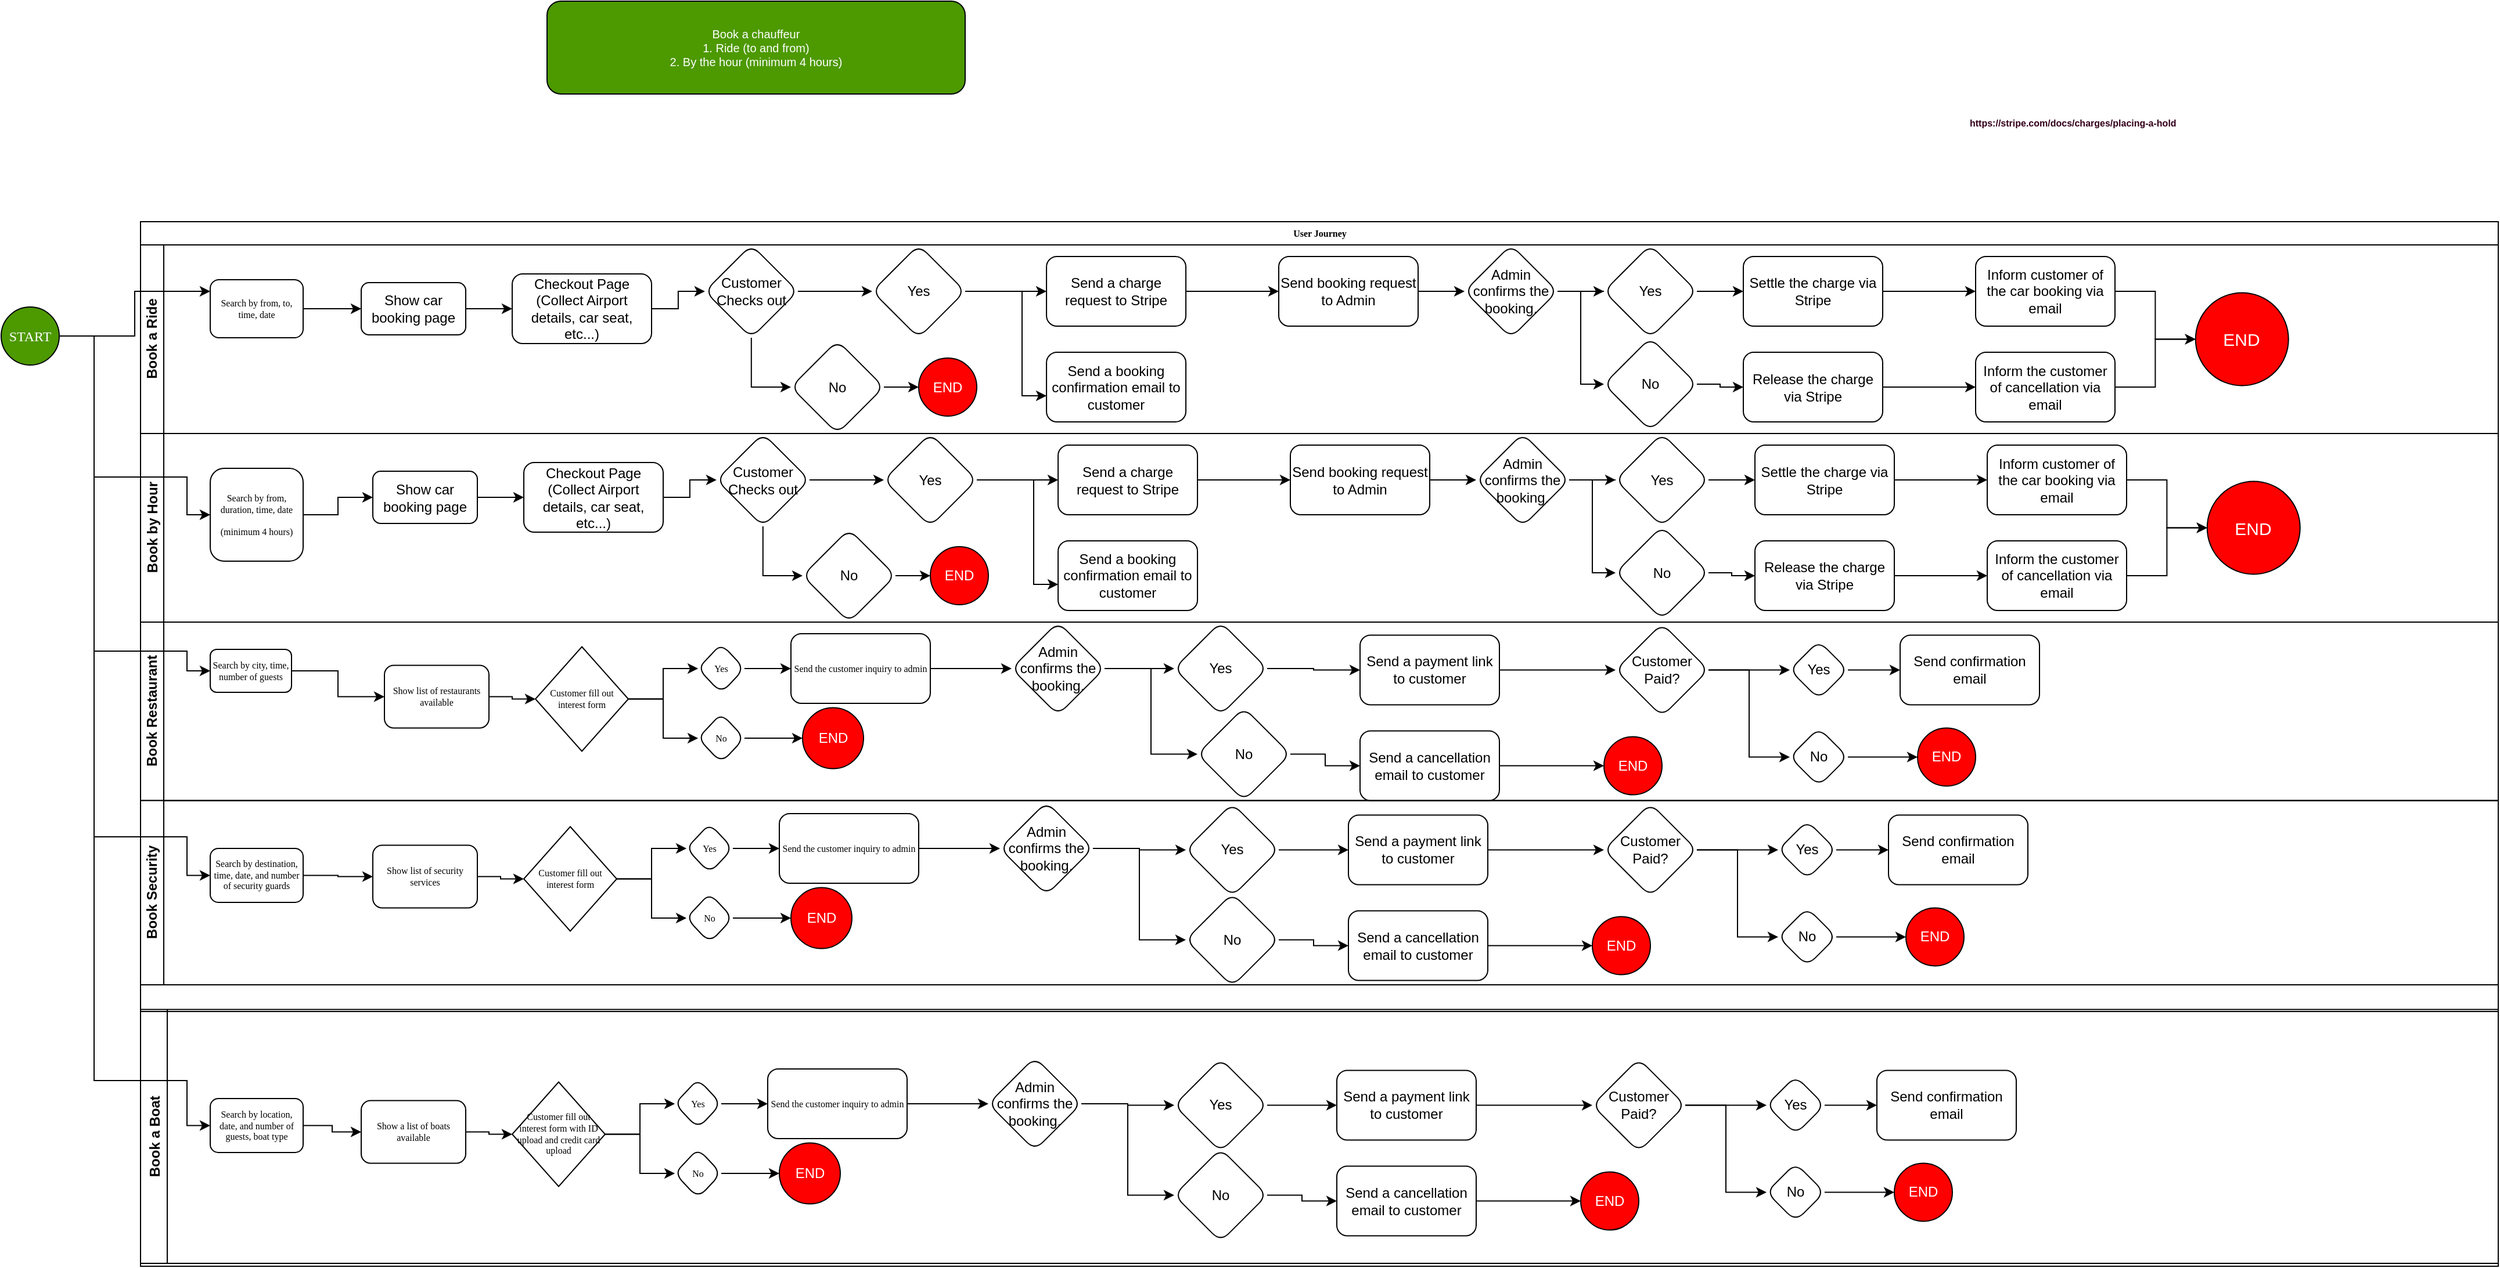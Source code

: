 <mxfile version="20.2.2" type="github">
  <diagram name="Page-1" id="c7488fd3-1785-93aa-aadb-54a6760d102a">
    <mxGraphModel dx="1296" dy="1548" grid="1" gridSize="10" guides="1" tooltips="1" connect="1" arrows="1" fold="1" page="1" pageScale="1" pageWidth="1100" pageHeight="850" background="none" math="0" shadow="0">
      <root>
        <mxCell id="0" />
        <mxCell id="1" parent="0" />
        <mxCell id="2b4e8129b02d487f-1" value="User Journey" style="swimlane;html=1;childLayout=stackLayout;horizontal=1;startSize=20;horizontalStack=0;rounded=0;shadow=0;labelBackgroundColor=none;strokeWidth=1;fontFamily=Verdana;fontSize=8;align=center;" parent="1" vertex="1">
          <mxGeometry x="180" y="40" width="2030" height="900" as="geometry">
            <mxRectangle x="180" y="70" width="100" height="20" as="alternateBounds" />
          </mxGeometry>
        </mxCell>
        <mxCell id="2Iuretk5S74arp9Ydnmd-205" value="Book a Ride" style="swimlane;html=1;startSize=20;horizontal=0;" vertex="1" parent="2b4e8129b02d487f-1">
          <mxGeometry y="20" width="2030" height="162.5" as="geometry">
            <mxRectangle y="20" width="2810.625" height="30" as="alternateBounds" />
          </mxGeometry>
        </mxCell>
        <mxCell id="2Iuretk5S74arp9Ydnmd-206" style="edgeStyle=orthogonalEdgeStyle;rounded=0;orthogonalLoop=1;jettySize=auto;html=1;entryX=0;entryY=0.5;entryDx=0;entryDy=0;" edge="1" parent="2Iuretk5S74arp9Ydnmd-205" source="2Iuretk5S74arp9Ydnmd-207" target="2Iuretk5S74arp9Ydnmd-220">
          <mxGeometry relative="1" as="geometry">
            <mxPoint x="210" y="55" as="targetPoint" />
          </mxGeometry>
        </mxCell>
        <mxCell id="2Iuretk5S74arp9Ydnmd-207" value="Search by from, to, time, date" style="rounded=1;whiteSpace=wrap;html=1;shadow=0;labelBackgroundColor=none;strokeWidth=1;fontFamily=Verdana;fontSize=8;align=center;" vertex="1" parent="2Iuretk5S74arp9Ydnmd-205">
          <mxGeometry x="60" y="30" width="80" height="50" as="geometry" />
        </mxCell>
        <mxCell id="2Iuretk5S74arp9Ydnmd-208" style="edgeStyle=orthogonalEdgeStyle;rounded=0;html=1;entryX=0;entryY=0.5;labelBackgroundColor=none;startArrow=none;startFill=0;startSize=5;endArrow=classicThin;endFill=1;endSize=5;jettySize=auto;orthogonalLoop=1;strokeWidth=1;fontFamily=Verdana;fontSize=8" edge="1" parent="2Iuretk5S74arp9Ydnmd-205">
          <mxGeometry relative="1" as="geometry">
            <mxPoint x="490" y="75" as="sourcePoint" />
          </mxGeometry>
        </mxCell>
        <mxCell id="2Iuretk5S74arp9Ydnmd-209" style="edgeStyle=orthogonalEdgeStyle;rounded=0;html=1;labelBackgroundColor=none;startArrow=none;startFill=0;startSize=5;endArrow=classicThin;endFill=1;endSize=5;jettySize=auto;orthogonalLoop=1;strokeWidth=1;fontFamily=Verdana;fontSize=8" edge="1" parent="2Iuretk5S74arp9Ydnmd-205">
          <mxGeometry relative="1" as="geometry">
            <mxPoint x="580" y="75" as="sourcePoint" />
          </mxGeometry>
        </mxCell>
        <mxCell id="2Iuretk5S74arp9Ydnmd-265" style="edgeStyle=orthogonalEdgeStyle;rounded=0;orthogonalLoop=1;jettySize=auto;html=1;labelBackgroundColor=#000000;fontSize=10;fontColor=#FFFFFF;" edge="1" parent="2Iuretk5S74arp9Ydnmd-205" source="2Iuretk5S74arp9Ydnmd-220" target="2Iuretk5S74arp9Ydnmd-264">
          <mxGeometry relative="1" as="geometry" />
        </mxCell>
        <mxCell id="2Iuretk5S74arp9Ydnmd-220" value="Show car booking page" style="rounded=1;whiteSpace=wrap;html=1;" vertex="1" parent="2Iuretk5S74arp9Ydnmd-205">
          <mxGeometry x="190" y="32.5" width="90" height="45" as="geometry" />
        </mxCell>
        <mxCell id="2Iuretk5S74arp9Ydnmd-226" value="" style="edgeStyle=orthogonalEdgeStyle;rounded=0;orthogonalLoop=1;jettySize=auto;html=1;" edge="1" parent="2Iuretk5S74arp9Ydnmd-205" source="2Iuretk5S74arp9Ydnmd-227" target="2Iuretk5S74arp9Ydnmd-267">
          <mxGeometry relative="1" as="geometry">
            <mxPoint x="625.935" y="40" as="targetPoint" />
          </mxGeometry>
        </mxCell>
        <mxCell id="2Iuretk5S74arp9Ydnmd-268" style="edgeStyle=orthogonalEdgeStyle;rounded=0;orthogonalLoop=1;jettySize=auto;html=1;entryX=0;entryY=0.5;entryDx=0;entryDy=0;labelBackgroundColor=#000000;fontSize=10;fontColor=#FFFFFF;" edge="1" parent="2Iuretk5S74arp9Ydnmd-205" source="2Iuretk5S74arp9Ydnmd-227" target="2Iuretk5S74arp9Ydnmd-229">
          <mxGeometry relative="1" as="geometry" />
        </mxCell>
        <mxCell id="2Iuretk5S74arp9Ydnmd-227" value="Customer Checks out" style="rhombus;whiteSpace=wrap;html=1;rounded=1;" vertex="1" parent="2Iuretk5S74arp9Ydnmd-205">
          <mxGeometry x="485.935" y="-1.776e-15" width="80" height="80" as="geometry" />
        </mxCell>
        <mxCell id="2Iuretk5S74arp9Ydnmd-228" style="edgeStyle=orthogonalEdgeStyle;rounded=0;orthogonalLoop=1;jettySize=auto;html=1;fontColor=#FFFFFF;" edge="1" parent="2Iuretk5S74arp9Ydnmd-205" source="2Iuretk5S74arp9Ydnmd-229" target="2Iuretk5S74arp9Ydnmd-232">
          <mxGeometry relative="1" as="geometry">
            <mxPoint x="660.94" y="122.5" as="targetPoint" />
          </mxGeometry>
        </mxCell>
        <mxCell id="2Iuretk5S74arp9Ydnmd-229" value="No" style="rhombus;whiteSpace=wrap;html=1;rounded=1;" vertex="1" parent="2Iuretk5S74arp9Ydnmd-205">
          <mxGeometry x="559.995" y="82.5" width="80" height="80" as="geometry" />
        </mxCell>
        <mxCell id="2Iuretk5S74arp9Ydnmd-232" value="&lt;font color=&quot;#ffffff&quot;&gt;END&lt;/font&gt;" style="ellipse;whiteSpace=wrap;html=1;aspect=fixed;fillColor=#FF0000;" vertex="1" parent="2Iuretk5S74arp9Ydnmd-205">
          <mxGeometry x="670.0" y="97.5" width="50" height="50" as="geometry" />
        </mxCell>
        <mxCell id="2Iuretk5S74arp9Ydnmd-239" value="" style="edgeStyle=orthogonalEdgeStyle;rounded=0;orthogonalLoop=1;jettySize=auto;html=1;fontSize=8;fontColor=#33001A;" edge="1" parent="2Iuretk5S74arp9Ydnmd-205" source="2Iuretk5S74arp9Ydnmd-240" target="2Iuretk5S74arp9Ydnmd-242">
          <mxGeometry relative="1" as="geometry" />
        </mxCell>
        <mxCell id="2Iuretk5S74arp9Ydnmd-240" value="Send a charge request to Stripe" style="rounded=1;whiteSpace=wrap;html=1;" vertex="1" parent="2Iuretk5S74arp9Ydnmd-205">
          <mxGeometry x="780.035" y="10" width="120" height="60" as="geometry" />
        </mxCell>
        <mxCell id="2Iuretk5S74arp9Ydnmd-241" value="" style="edgeStyle=orthogonalEdgeStyle;rounded=0;orthogonalLoop=1;jettySize=auto;html=1;fontSize=8;fontColor=#33001A;" edge="1" parent="2Iuretk5S74arp9Ydnmd-205" source="2Iuretk5S74arp9Ydnmd-242" target="2Iuretk5S74arp9Ydnmd-245">
          <mxGeometry relative="1" as="geometry" />
        </mxCell>
        <mxCell id="2Iuretk5S74arp9Ydnmd-242" value="Send booking request to Admin" style="rounded=1;whiteSpace=wrap;html=1;" vertex="1" parent="2Iuretk5S74arp9Ydnmd-205">
          <mxGeometry x="979.995" y="10" width="120" height="60" as="geometry" />
        </mxCell>
        <mxCell id="2Iuretk5S74arp9Ydnmd-243" value="" style="edgeStyle=orthogonalEdgeStyle;rounded=0;orthogonalLoop=1;jettySize=auto;html=1;fontSize=8;fontColor=#33001A;" edge="1" parent="2Iuretk5S74arp9Ydnmd-205" source="2Iuretk5S74arp9Ydnmd-245" target="2Iuretk5S74arp9Ydnmd-247">
          <mxGeometry relative="1" as="geometry" />
        </mxCell>
        <mxCell id="2Iuretk5S74arp9Ydnmd-271" style="edgeStyle=orthogonalEdgeStyle;rounded=0;orthogonalLoop=1;jettySize=auto;html=1;labelBackgroundColor=#000000;fontSize=10;fontColor=#FFFFFF;" edge="1" parent="2Iuretk5S74arp9Ydnmd-205" source="2Iuretk5S74arp9Ydnmd-245" target="2Iuretk5S74arp9Ydnmd-249">
          <mxGeometry relative="1" as="geometry" />
        </mxCell>
        <mxCell id="2Iuretk5S74arp9Ydnmd-245" value="Admin confirms the booking." style="rhombus;whiteSpace=wrap;html=1;rounded=1;" vertex="1" parent="2Iuretk5S74arp9Ydnmd-205">
          <mxGeometry x="1140.005" width="80" height="80" as="geometry" />
        </mxCell>
        <mxCell id="2Iuretk5S74arp9Ydnmd-246" value="" style="edgeStyle=orthogonalEdgeStyle;rounded=0;orthogonalLoop=1;jettySize=auto;html=1;fontSize=8;fontColor=#33001A;" edge="1" parent="2Iuretk5S74arp9Ydnmd-205" source="2Iuretk5S74arp9Ydnmd-247" target="2Iuretk5S74arp9Ydnmd-251">
          <mxGeometry relative="1" as="geometry" />
        </mxCell>
        <mxCell id="2Iuretk5S74arp9Ydnmd-272" value="" style="edgeStyle=orthogonalEdgeStyle;rounded=0;orthogonalLoop=1;jettySize=auto;html=1;labelBackgroundColor=#000000;fontSize=10;fontColor=#FFFFFF;" edge="1" parent="2Iuretk5S74arp9Ydnmd-205" source="2Iuretk5S74arp9Ydnmd-249" target="2Iuretk5S74arp9Ydnmd-253">
          <mxGeometry relative="1" as="geometry" />
        </mxCell>
        <mxCell id="2Iuretk5S74arp9Ydnmd-249" value="No" style="rhombus;whiteSpace=wrap;html=1;rounded=1;" vertex="1" parent="2Iuretk5S74arp9Ydnmd-205">
          <mxGeometry x="1260.005" y="80" width="80" height="80" as="geometry" />
        </mxCell>
        <mxCell id="2Iuretk5S74arp9Ydnmd-250" value="" style="edgeStyle=orthogonalEdgeStyle;rounded=0;orthogonalLoop=1;jettySize=auto;html=1;fontSize=8;fontColor=#33001A;" edge="1" parent="2Iuretk5S74arp9Ydnmd-205" source="2Iuretk5S74arp9Ydnmd-251" target="2Iuretk5S74arp9Ydnmd-257">
          <mxGeometry relative="1" as="geometry" />
        </mxCell>
        <mxCell id="2Iuretk5S74arp9Ydnmd-251" value="Settle the charge via Stripe" style="rounded=1;whiteSpace=wrap;html=1;" vertex="1" parent="2Iuretk5S74arp9Ydnmd-205">
          <mxGeometry x="1380.005" y="10" width="120" height="60" as="geometry" />
        </mxCell>
        <mxCell id="2Iuretk5S74arp9Ydnmd-252" value="" style="edgeStyle=orthogonalEdgeStyle;rounded=0;orthogonalLoop=1;jettySize=auto;html=1;fontSize=8;fontColor=#33001A;" edge="1" parent="2Iuretk5S74arp9Ydnmd-205" source="2Iuretk5S74arp9Ydnmd-253" target="2Iuretk5S74arp9Ydnmd-259">
          <mxGeometry relative="1" as="geometry" />
        </mxCell>
        <mxCell id="2Iuretk5S74arp9Ydnmd-253" value="Release the charge via Stripe" style="rounded=1;whiteSpace=wrap;html=1;" vertex="1" parent="2Iuretk5S74arp9Ydnmd-205">
          <mxGeometry x="1380.005" y="92.5" width="120" height="60" as="geometry" />
        </mxCell>
        <mxCell id="2Iuretk5S74arp9Ydnmd-254" value="Send a booking confirmation email to customer" style="whiteSpace=wrap;html=1;rounded=1;" vertex="1" parent="2Iuretk5S74arp9Ydnmd-205">
          <mxGeometry x="780.035" y="92.5" width="120" height="60" as="geometry" />
        </mxCell>
        <mxCell id="2Iuretk5S74arp9Ydnmd-255" value="" style="edgeStyle=orthogonalEdgeStyle;rounded=0;orthogonalLoop=1;jettySize=auto;html=1;fontSize=8;fontColor=#33001A;" edge="1" parent="2Iuretk5S74arp9Ydnmd-205" source="2Iuretk5S74arp9Ydnmd-267" target="2Iuretk5S74arp9Ydnmd-254">
          <mxGeometry relative="1" as="geometry">
            <Array as="points">
              <mxPoint x="759" y="40" />
              <mxPoint x="759" y="130" />
            </Array>
            <mxPoint x="720.003" y="40.032" as="sourcePoint" />
          </mxGeometry>
        </mxCell>
        <mxCell id="2Iuretk5S74arp9Ydnmd-256" style="edgeStyle=orthogonalEdgeStyle;rounded=0;orthogonalLoop=1;jettySize=auto;html=1;fontSize=15;fontColor=#FFFFFF;" edge="1" parent="2Iuretk5S74arp9Ydnmd-205" source="2Iuretk5S74arp9Ydnmd-257" target="2Iuretk5S74arp9Ydnmd-260">
          <mxGeometry relative="1" as="geometry" />
        </mxCell>
        <mxCell id="2Iuretk5S74arp9Ydnmd-257" value="Inform customer of the car booking via email" style="rounded=1;whiteSpace=wrap;html=1;" vertex="1" parent="2Iuretk5S74arp9Ydnmd-205">
          <mxGeometry x="1580.005" y="10" width="120" height="60" as="geometry" />
        </mxCell>
        <mxCell id="2Iuretk5S74arp9Ydnmd-258" style="edgeStyle=orthogonalEdgeStyle;rounded=0;orthogonalLoop=1;jettySize=auto;html=1;fontSize=15;fontColor=#FFFFFF;" edge="1" parent="2Iuretk5S74arp9Ydnmd-205" source="2Iuretk5S74arp9Ydnmd-259" target="2Iuretk5S74arp9Ydnmd-260">
          <mxGeometry relative="1" as="geometry" />
        </mxCell>
        <mxCell id="2Iuretk5S74arp9Ydnmd-259" value="Inform the customer of cancellation via email" style="rounded=1;whiteSpace=wrap;html=1;" vertex="1" parent="2Iuretk5S74arp9Ydnmd-205">
          <mxGeometry x="1580.005" y="92.5" width="120" height="60" as="geometry" />
        </mxCell>
        <mxCell id="2Iuretk5S74arp9Ydnmd-260" value="&lt;font style=&quot;font-size: 15px;&quot; color=&quot;#ffffff&quot;&gt;END&lt;/font&gt;" style="ellipse;whiteSpace=wrap;html=1;aspect=fixed;fontSize=8;fontColor=#33001A;fillColor=#FF0000;" vertex="1" parent="2Iuretk5S74arp9Ydnmd-205">
          <mxGeometry x="1769.38" y="41.25" width="80" height="80" as="geometry" />
        </mxCell>
        <mxCell id="2Iuretk5S74arp9Ydnmd-266" style="edgeStyle=orthogonalEdgeStyle;rounded=0;orthogonalLoop=1;jettySize=auto;html=1;labelBackgroundColor=#000000;fontSize=10;fontColor=#FFFFFF;" edge="1" parent="2Iuretk5S74arp9Ydnmd-205" source="2Iuretk5S74arp9Ydnmd-264" target="2Iuretk5S74arp9Ydnmd-227">
          <mxGeometry relative="1" as="geometry" />
        </mxCell>
        <mxCell id="2Iuretk5S74arp9Ydnmd-264" value="Checkout Page&lt;br&gt;(Collect Airport details, car seat, etc...)" style="rounded=1;whiteSpace=wrap;html=1;" vertex="1" parent="2Iuretk5S74arp9Ydnmd-205">
          <mxGeometry x="320.005" y="25" width="120" height="60" as="geometry" />
        </mxCell>
        <mxCell id="2Iuretk5S74arp9Ydnmd-269" style="edgeStyle=orthogonalEdgeStyle;rounded=0;orthogonalLoop=1;jettySize=auto;html=1;labelBackgroundColor=#000000;fontSize=10;fontColor=#FFFFFF;" edge="1" parent="2Iuretk5S74arp9Ydnmd-205" source="2Iuretk5S74arp9Ydnmd-267" target="2Iuretk5S74arp9Ydnmd-240">
          <mxGeometry relative="1" as="geometry" />
        </mxCell>
        <mxCell id="2Iuretk5S74arp9Ydnmd-267" value="Yes" style="rhombus;whiteSpace=wrap;html=1;rounded=1;" vertex="1" parent="2Iuretk5S74arp9Ydnmd-205">
          <mxGeometry x="629.995" width="80" height="80" as="geometry" />
        </mxCell>
        <mxCell id="2Iuretk5S74arp9Ydnmd-247" value="Yes" style="rhombus;whiteSpace=wrap;html=1;rounded=1;" vertex="1" parent="2Iuretk5S74arp9Ydnmd-205">
          <mxGeometry x="1259.995" width="80" height="80" as="geometry" />
        </mxCell>
        <mxCell id="2Iuretk5S74arp9Ydnmd-270" value="" style="edgeStyle=orthogonalEdgeStyle;rounded=0;orthogonalLoop=1;jettySize=auto;html=1;entryX=0;entryY=0.5;entryDx=0;entryDy=0;fontSize=8;fontColor=#33001A;endArrow=none;" edge="1" parent="2Iuretk5S74arp9Ydnmd-205" source="2Iuretk5S74arp9Ydnmd-245" target="2Iuretk5S74arp9Ydnmd-247">
          <mxGeometry relative="1" as="geometry">
            <mxPoint x="1399.973" y="110.032" as="sourcePoint" />
            <mxPoint x="1905.935" y="192.5" as="targetPoint" />
          </mxGeometry>
        </mxCell>
        <mxCell id="2b4e8129b02d487f-2" value="Book by Hour" style="swimlane;html=1;startSize=20;horizontal=0;" parent="2b4e8129b02d487f-1" vertex="1">
          <mxGeometry y="182.5" width="2030" height="162.5" as="geometry">
            <mxRectangle y="20" width="2810.625" height="30" as="alternateBounds" />
          </mxGeometry>
        </mxCell>
        <mxCell id="2Iuretk5S74arp9Ydnmd-308" value="" style="edgeStyle=orthogonalEdgeStyle;rounded=0;orthogonalLoop=1;jettySize=auto;html=1;labelBackgroundColor=#000000;fontSize=10;fontColor=#FFFFFF;" edge="1" parent="2b4e8129b02d487f-2" source="2b4e8129b02d487f-6" target="2Iuretk5S74arp9Ydnmd-274">
          <mxGeometry relative="1" as="geometry" />
        </mxCell>
        <mxCell id="2b4e8129b02d487f-6" value="Search by from, duration, time, date&lt;br&gt;&lt;br&gt;(minimum 4 hours)" style="rounded=1;whiteSpace=wrap;html=1;shadow=0;labelBackgroundColor=none;strokeWidth=1;fontFamily=Verdana;fontSize=8;align=center;" parent="2b4e8129b02d487f-2" vertex="1">
          <mxGeometry x="60" y="30" width="80" height="80" as="geometry" />
        </mxCell>
        <mxCell id="2b4e8129b02d487f-22" style="edgeStyle=orthogonalEdgeStyle;rounded=0;html=1;entryX=0;entryY=0.5;labelBackgroundColor=none;startArrow=none;startFill=0;startSize=5;endArrow=classicThin;endFill=1;endSize=5;jettySize=auto;orthogonalLoop=1;strokeWidth=1;fontFamily=Verdana;fontSize=8" parent="2b4e8129b02d487f-2" target="2b4e8129b02d487f-10" edge="1">
          <mxGeometry relative="1" as="geometry">
            <mxPoint x="490" y="75" as="sourcePoint" />
          </mxGeometry>
        </mxCell>
        <mxCell id="2b4e8129b02d487f-23" style="edgeStyle=orthogonalEdgeStyle;rounded=0;html=1;labelBackgroundColor=none;startArrow=none;startFill=0;startSize=5;endArrow=classicThin;endFill=1;endSize=5;jettySize=auto;orthogonalLoop=1;strokeWidth=1;fontFamily=Verdana;fontSize=8" parent="2b4e8129b02d487f-2" target="2b4e8129b02d487f-11" edge="1">
          <mxGeometry relative="1" as="geometry">
            <mxPoint x="580" y="75" as="sourcePoint" />
          </mxGeometry>
        </mxCell>
        <mxCell id="2Iuretk5S74arp9Ydnmd-274" value="Show car booking page" style="rounded=1;whiteSpace=wrap;html=1;" vertex="1" parent="2b4e8129b02d487f-2">
          <mxGeometry x="200" y="32.5" width="90" height="45" as="geometry" />
        </mxCell>
        <mxCell id="2Iuretk5S74arp9Ydnmd-277" value="Customer Checks out" style="rhombus;whiteSpace=wrap;html=1;rounded=1;" vertex="1" parent="2b4e8129b02d487f-2">
          <mxGeometry x="495.935" width="80" height="80" as="geometry" />
        </mxCell>
        <mxCell id="2Iuretk5S74arp9Ydnmd-279" value="No" style="rhombus;whiteSpace=wrap;html=1;rounded=1;" vertex="1" parent="2b4e8129b02d487f-2">
          <mxGeometry x="569.995" y="82.5" width="80" height="80" as="geometry" />
        </mxCell>
        <mxCell id="2Iuretk5S74arp9Ydnmd-276" style="edgeStyle=orthogonalEdgeStyle;rounded=0;orthogonalLoop=1;jettySize=auto;html=1;entryX=0;entryY=0.5;entryDx=0;entryDy=0;labelBackgroundColor=#000000;fontSize=10;fontColor=#FFFFFF;" edge="1" parent="2b4e8129b02d487f-2" source="2Iuretk5S74arp9Ydnmd-277" target="2Iuretk5S74arp9Ydnmd-279">
          <mxGeometry relative="1" as="geometry" />
        </mxCell>
        <mxCell id="2Iuretk5S74arp9Ydnmd-280" value="&lt;font color=&quot;#ffffff&quot;&gt;END&lt;/font&gt;" style="ellipse;whiteSpace=wrap;html=1;aspect=fixed;fillColor=#FF0000;" vertex="1" parent="2b4e8129b02d487f-2">
          <mxGeometry x="680.0" y="97.5" width="50" height="50" as="geometry" />
        </mxCell>
        <mxCell id="2Iuretk5S74arp9Ydnmd-278" style="edgeStyle=orthogonalEdgeStyle;rounded=0;orthogonalLoop=1;jettySize=auto;html=1;fontColor=#FFFFFF;" edge="1" parent="2b4e8129b02d487f-2" source="2Iuretk5S74arp9Ydnmd-279" target="2Iuretk5S74arp9Ydnmd-280">
          <mxGeometry relative="1" as="geometry">
            <mxPoint x="490.94" y="52.5" as="targetPoint" />
          </mxGeometry>
        </mxCell>
        <mxCell id="2Iuretk5S74arp9Ydnmd-282" value="Send a charge request to Stripe" style="rounded=1;whiteSpace=wrap;html=1;" vertex="1" parent="2b4e8129b02d487f-2">
          <mxGeometry x="790.035" y="10" width="120" height="60" as="geometry" />
        </mxCell>
        <mxCell id="2Iuretk5S74arp9Ydnmd-284" value="Send booking request to Admin" style="rounded=1;whiteSpace=wrap;html=1;" vertex="1" parent="2b4e8129b02d487f-2">
          <mxGeometry x="989.995" y="10" width="120" height="60" as="geometry" />
        </mxCell>
        <mxCell id="2Iuretk5S74arp9Ydnmd-281" value="" style="edgeStyle=orthogonalEdgeStyle;rounded=0;orthogonalLoop=1;jettySize=auto;html=1;fontSize=8;fontColor=#33001A;" edge="1" parent="2b4e8129b02d487f-2" source="2Iuretk5S74arp9Ydnmd-282" target="2Iuretk5S74arp9Ydnmd-284">
          <mxGeometry relative="1" as="geometry" />
        </mxCell>
        <mxCell id="2Iuretk5S74arp9Ydnmd-287" value="Admin confirms the booking." style="rhombus;whiteSpace=wrap;html=1;rounded=1;" vertex="1" parent="2b4e8129b02d487f-2">
          <mxGeometry x="1150.005" width="80" height="80" as="geometry" />
        </mxCell>
        <mxCell id="2Iuretk5S74arp9Ydnmd-283" value="" style="edgeStyle=orthogonalEdgeStyle;rounded=0;orthogonalLoop=1;jettySize=auto;html=1;fontSize=8;fontColor=#33001A;" edge="1" parent="2b4e8129b02d487f-2" source="2Iuretk5S74arp9Ydnmd-284" target="2Iuretk5S74arp9Ydnmd-287">
          <mxGeometry relative="1" as="geometry" />
        </mxCell>
        <mxCell id="2Iuretk5S74arp9Ydnmd-290" value="No" style="rhombus;whiteSpace=wrap;html=1;rounded=1;" vertex="1" parent="2b4e8129b02d487f-2">
          <mxGeometry x="1270.005" y="80" width="80" height="80" as="geometry" />
        </mxCell>
        <mxCell id="2Iuretk5S74arp9Ydnmd-286" style="edgeStyle=orthogonalEdgeStyle;rounded=0;orthogonalLoop=1;jettySize=auto;html=1;labelBackgroundColor=#000000;fontSize=10;fontColor=#FFFFFF;" edge="1" parent="2b4e8129b02d487f-2" source="2Iuretk5S74arp9Ydnmd-287" target="2Iuretk5S74arp9Ydnmd-290">
          <mxGeometry relative="1" as="geometry" />
        </mxCell>
        <mxCell id="2Iuretk5S74arp9Ydnmd-292" value="Settle the charge via Stripe" style="rounded=1;whiteSpace=wrap;html=1;" vertex="1" parent="2b4e8129b02d487f-2">
          <mxGeometry x="1390.005" y="10" width="120" height="60" as="geometry" />
        </mxCell>
        <mxCell id="2Iuretk5S74arp9Ydnmd-294" value="Release the charge via Stripe" style="rounded=1;whiteSpace=wrap;html=1;" vertex="1" parent="2b4e8129b02d487f-2">
          <mxGeometry x="1390.005" y="92.5" width="120" height="60" as="geometry" />
        </mxCell>
        <mxCell id="2Iuretk5S74arp9Ydnmd-289" value="" style="edgeStyle=orthogonalEdgeStyle;rounded=0;orthogonalLoop=1;jettySize=auto;html=1;labelBackgroundColor=#000000;fontSize=10;fontColor=#FFFFFF;" edge="1" parent="2b4e8129b02d487f-2" source="2Iuretk5S74arp9Ydnmd-290" target="2Iuretk5S74arp9Ydnmd-294">
          <mxGeometry relative="1" as="geometry" />
        </mxCell>
        <mxCell id="2Iuretk5S74arp9Ydnmd-295" value="Send a booking confirmation email to customer" style="whiteSpace=wrap;html=1;rounded=1;" vertex="1" parent="2b4e8129b02d487f-2">
          <mxGeometry x="790.035" y="92.5" width="120" height="60" as="geometry" />
        </mxCell>
        <mxCell id="2Iuretk5S74arp9Ydnmd-296" value="" style="edgeStyle=orthogonalEdgeStyle;rounded=0;orthogonalLoop=1;jettySize=auto;html=1;fontSize=8;fontColor=#33001A;" edge="1" parent="2b4e8129b02d487f-2" source="2Iuretk5S74arp9Ydnmd-305" target="2Iuretk5S74arp9Ydnmd-295">
          <mxGeometry relative="1" as="geometry">
            <Array as="points">
              <mxPoint x="769" y="40" />
              <mxPoint x="769" y="130" />
            </Array>
            <mxPoint x="550.003" y="-29.968" as="sourcePoint" />
          </mxGeometry>
        </mxCell>
        <mxCell id="2Iuretk5S74arp9Ydnmd-298" value="Inform customer of the car booking via email" style="rounded=1;whiteSpace=wrap;html=1;" vertex="1" parent="2b4e8129b02d487f-2">
          <mxGeometry x="1590.005" y="10" width="120" height="60" as="geometry" />
        </mxCell>
        <mxCell id="2Iuretk5S74arp9Ydnmd-291" value="" style="edgeStyle=orthogonalEdgeStyle;rounded=0;orthogonalLoop=1;jettySize=auto;html=1;fontSize=8;fontColor=#33001A;" edge="1" parent="2b4e8129b02d487f-2" source="2Iuretk5S74arp9Ydnmd-292" target="2Iuretk5S74arp9Ydnmd-298">
          <mxGeometry relative="1" as="geometry" />
        </mxCell>
        <mxCell id="2Iuretk5S74arp9Ydnmd-300" value="Inform the customer of cancellation via email" style="rounded=1;whiteSpace=wrap;html=1;" vertex="1" parent="2b4e8129b02d487f-2">
          <mxGeometry x="1590.005" y="92.5" width="120" height="60" as="geometry" />
        </mxCell>
        <mxCell id="2Iuretk5S74arp9Ydnmd-293" value="" style="edgeStyle=orthogonalEdgeStyle;rounded=0;orthogonalLoop=1;jettySize=auto;html=1;fontSize=8;fontColor=#33001A;" edge="1" parent="2b4e8129b02d487f-2" source="2Iuretk5S74arp9Ydnmd-294" target="2Iuretk5S74arp9Ydnmd-300">
          <mxGeometry relative="1" as="geometry" />
        </mxCell>
        <mxCell id="2Iuretk5S74arp9Ydnmd-301" value="&lt;font style=&quot;font-size: 15px;&quot; color=&quot;#ffffff&quot;&gt;END&lt;/font&gt;" style="ellipse;whiteSpace=wrap;html=1;aspect=fixed;fontSize=8;fontColor=#33001A;fillColor=#FF0000;" vertex="1" parent="2b4e8129b02d487f-2">
          <mxGeometry x="1779.38" y="41.25" width="80" height="80" as="geometry" />
        </mxCell>
        <mxCell id="2Iuretk5S74arp9Ydnmd-297" style="edgeStyle=orthogonalEdgeStyle;rounded=0;orthogonalLoop=1;jettySize=auto;html=1;fontSize=15;fontColor=#FFFFFF;" edge="1" parent="2b4e8129b02d487f-2" source="2Iuretk5S74arp9Ydnmd-298" target="2Iuretk5S74arp9Ydnmd-301">
          <mxGeometry relative="1" as="geometry" />
        </mxCell>
        <mxCell id="2Iuretk5S74arp9Ydnmd-299" style="edgeStyle=orthogonalEdgeStyle;rounded=0;orthogonalLoop=1;jettySize=auto;html=1;fontSize=15;fontColor=#FFFFFF;" edge="1" parent="2b4e8129b02d487f-2" source="2Iuretk5S74arp9Ydnmd-300" target="2Iuretk5S74arp9Ydnmd-301">
          <mxGeometry relative="1" as="geometry" />
        </mxCell>
        <mxCell id="2Iuretk5S74arp9Ydnmd-302" style="edgeStyle=orthogonalEdgeStyle;rounded=0;orthogonalLoop=1;jettySize=auto;html=1;labelBackgroundColor=#000000;fontSize=10;fontColor=#FFFFFF;" edge="1" parent="2b4e8129b02d487f-2" source="2Iuretk5S74arp9Ydnmd-303" target="2Iuretk5S74arp9Ydnmd-277">
          <mxGeometry relative="1" as="geometry" />
        </mxCell>
        <mxCell id="2Iuretk5S74arp9Ydnmd-303" value="Checkout Page&lt;br&gt;(Collect Airport details, car seat, etc...)" style="rounded=1;whiteSpace=wrap;html=1;" vertex="1" parent="2b4e8129b02d487f-2">
          <mxGeometry x="330.005" y="25" width="120" height="60" as="geometry" />
        </mxCell>
        <mxCell id="2Iuretk5S74arp9Ydnmd-273" style="edgeStyle=orthogonalEdgeStyle;rounded=0;orthogonalLoop=1;jettySize=auto;html=1;labelBackgroundColor=#000000;fontSize=10;fontColor=#FFFFFF;" edge="1" parent="2b4e8129b02d487f-2" source="2Iuretk5S74arp9Ydnmd-274" target="2Iuretk5S74arp9Ydnmd-303">
          <mxGeometry relative="1" as="geometry" />
        </mxCell>
        <mxCell id="2Iuretk5S74arp9Ydnmd-304" style="edgeStyle=orthogonalEdgeStyle;rounded=0;orthogonalLoop=1;jettySize=auto;html=1;labelBackgroundColor=#000000;fontSize=10;fontColor=#FFFFFF;" edge="1" parent="2b4e8129b02d487f-2" source="2Iuretk5S74arp9Ydnmd-305" target="2Iuretk5S74arp9Ydnmd-282">
          <mxGeometry relative="1" as="geometry" />
        </mxCell>
        <mxCell id="2Iuretk5S74arp9Ydnmd-305" value="Yes" style="rhombus;whiteSpace=wrap;html=1;rounded=1;" vertex="1" parent="2b4e8129b02d487f-2">
          <mxGeometry x="639.995" width="80" height="80" as="geometry" />
        </mxCell>
        <mxCell id="2Iuretk5S74arp9Ydnmd-275" value="" style="edgeStyle=orthogonalEdgeStyle;rounded=0;orthogonalLoop=1;jettySize=auto;html=1;" edge="1" parent="2b4e8129b02d487f-2" source="2Iuretk5S74arp9Ydnmd-277" target="2Iuretk5S74arp9Ydnmd-305">
          <mxGeometry relative="1" as="geometry">
            <mxPoint x="455.935" y="-30" as="targetPoint" />
          </mxGeometry>
        </mxCell>
        <mxCell id="2Iuretk5S74arp9Ydnmd-306" value="Yes" style="rhombus;whiteSpace=wrap;html=1;rounded=1;" vertex="1" parent="2b4e8129b02d487f-2">
          <mxGeometry x="1269.995" width="80" height="80" as="geometry" />
        </mxCell>
        <mxCell id="2Iuretk5S74arp9Ydnmd-285" value="" style="edgeStyle=orthogonalEdgeStyle;rounded=0;orthogonalLoop=1;jettySize=auto;html=1;fontSize=8;fontColor=#33001A;" edge="1" parent="2b4e8129b02d487f-2" source="2Iuretk5S74arp9Ydnmd-287" target="2Iuretk5S74arp9Ydnmd-306">
          <mxGeometry relative="1" as="geometry" />
        </mxCell>
        <mxCell id="2Iuretk5S74arp9Ydnmd-288" value="" style="edgeStyle=orthogonalEdgeStyle;rounded=0;orthogonalLoop=1;jettySize=auto;html=1;fontSize=8;fontColor=#33001A;" edge="1" parent="2b4e8129b02d487f-2" source="2Iuretk5S74arp9Ydnmd-306" target="2Iuretk5S74arp9Ydnmd-292">
          <mxGeometry relative="1" as="geometry" />
        </mxCell>
        <mxCell id="2Iuretk5S74arp9Ydnmd-307" value="" style="edgeStyle=orthogonalEdgeStyle;rounded=0;orthogonalLoop=1;jettySize=auto;html=1;entryX=0;entryY=0.5;entryDx=0;entryDy=0;fontSize=8;fontColor=#33001A;endArrow=none;" edge="1" parent="2b4e8129b02d487f-2" source="2Iuretk5S74arp9Ydnmd-287" target="2Iuretk5S74arp9Ydnmd-306">
          <mxGeometry relative="1" as="geometry">
            <mxPoint x="1229.973" y="40.032" as="sourcePoint" />
            <mxPoint x="1735.935" y="122.5" as="targetPoint" />
          </mxGeometry>
        </mxCell>
        <mxCell id="3tLEmgAIl0FTI13DjgVi-1" value="Book Restaurant" style="swimlane;html=1;startSize=20;horizontal=0;" parent="2b4e8129b02d487f-1" vertex="1">
          <mxGeometry y="345" width="2030" height="153.75" as="geometry" />
        </mxCell>
        <mxCell id="2Iuretk5S74arp9Ydnmd-139" style="edgeStyle=orthogonalEdgeStyle;rounded=0;orthogonalLoop=1;jettySize=auto;html=1;labelBackgroundColor=#000000;fontSize=10;fontColor=#33001A;" edge="1" parent="3tLEmgAIl0FTI13DjgVi-1" source="3tLEmgAIl0FTI13DjgVi-18" target="2Iuretk5S74arp9Ydnmd-136">
          <mxGeometry relative="1" as="geometry" />
        </mxCell>
        <mxCell id="3tLEmgAIl0FTI13DjgVi-18" value="Search by city, time, number of guests" style="rounded=1;whiteSpace=wrap;html=1;shadow=0;labelBackgroundColor=none;strokeWidth=1;fontFamily=Verdana;fontSize=8;align=center;" parent="3tLEmgAIl0FTI13DjgVi-1" vertex="1">
          <mxGeometry x="60" y="23.5" width="70" height="37" as="geometry" />
        </mxCell>
        <mxCell id="2Iuretk5S74arp9Ydnmd-106" value="Customer fill out interest form" style="strokeWidth=1;html=1;shape=mxgraph.flowchart.decision;whiteSpace=wrap;rounded=1;shadow=0;labelBackgroundColor=none;fontFamily=Verdana;fontSize=8;align=center;" vertex="1" parent="3tLEmgAIl0FTI13DjgVi-1">
          <mxGeometry x="340" y="21.25" width="80" height="90" as="geometry" />
        </mxCell>
        <mxCell id="2Iuretk5S74arp9Ydnmd-108" value="Yes" style="rhombus;whiteSpace=wrap;html=1;fontSize=8;fontFamily=Verdana;strokeWidth=1;rounded=1;shadow=0;labelBackgroundColor=none;" vertex="1" parent="3tLEmgAIl0FTI13DjgVi-1">
          <mxGeometry x="480" y="18.75" width="40" height="42.5" as="geometry" />
        </mxCell>
        <mxCell id="2Iuretk5S74arp9Ydnmd-109" value="" style="edgeStyle=orthogonalEdgeStyle;rounded=0;orthogonalLoop=1;jettySize=auto;html=1;fontSize=10;fontColor=#FFFFFF;" edge="1" parent="3tLEmgAIl0FTI13DjgVi-1" source="2Iuretk5S74arp9Ydnmd-106" target="2Iuretk5S74arp9Ydnmd-108">
          <mxGeometry relative="1" as="geometry" />
        </mxCell>
        <mxCell id="2Iuretk5S74arp9Ydnmd-110" value="No" style="rhombus;whiteSpace=wrap;html=1;fontSize=8;fontFamily=Verdana;strokeWidth=1;rounded=1;shadow=0;labelBackgroundColor=none;" vertex="1" parent="3tLEmgAIl0FTI13DjgVi-1">
          <mxGeometry x="480" y="78.75" width="40" height="42.5" as="geometry" />
        </mxCell>
        <mxCell id="2Iuretk5S74arp9Ydnmd-105" style="edgeStyle=orthogonalEdgeStyle;rounded=0;orthogonalLoop=1;jettySize=auto;html=1;fontSize=10;fontColor=#FFFFFF;" edge="1" parent="3tLEmgAIl0FTI13DjgVi-1" source="2Iuretk5S74arp9Ydnmd-106" target="2Iuretk5S74arp9Ydnmd-110">
          <mxGeometry relative="1" as="geometry" />
        </mxCell>
        <mxCell id="2Iuretk5S74arp9Ydnmd-112" value="Send the customer inquiry to admin" style="rounded=1;whiteSpace=wrap;html=1;fontSize=8;fontFamily=Verdana;strokeWidth=1;shadow=0;labelBackgroundColor=none;" vertex="1" parent="3tLEmgAIl0FTI13DjgVi-1">
          <mxGeometry x="560" y="10" width="120" height="60" as="geometry" />
        </mxCell>
        <mxCell id="2Iuretk5S74arp9Ydnmd-107" value="" style="edgeStyle=orthogonalEdgeStyle;rounded=0;orthogonalLoop=1;jettySize=auto;html=1;fontSize=10;fontColor=#FFFFFF;" edge="1" parent="3tLEmgAIl0FTI13DjgVi-1" source="2Iuretk5S74arp9Ydnmd-108" target="2Iuretk5S74arp9Ydnmd-112">
          <mxGeometry relative="1" as="geometry" />
        </mxCell>
        <mxCell id="2Iuretk5S74arp9Ydnmd-113" style="edgeStyle=orthogonalEdgeStyle;rounded=0;orthogonalLoop=1;jettySize=auto;html=1;fontColor=#FFFFFF;exitX=1;exitY=0.5;exitDx=0;exitDy=0;" edge="1" parent="3tLEmgAIl0FTI13DjgVi-1" source="2Iuretk5S74arp9Ydnmd-110" target="2Iuretk5S74arp9Ydnmd-114">
          <mxGeometry relative="1" as="geometry">
            <mxPoint x="350.625" y="-293.75" as="sourcePoint" />
          </mxGeometry>
        </mxCell>
        <mxCell id="2Iuretk5S74arp9Ydnmd-114" value="&lt;font color=&quot;#ffffff&quot;&gt;END&lt;/font&gt;" style="ellipse;whiteSpace=wrap;html=1;aspect=fixed;fillColor=#FF0000;" vertex="1" parent="3tLEmgAIl0FTI13DjgVi-1">
          <mxGeometry x="570" y="73.75" width="52.5" height="52.5" as="geometry" />
        </mxCell>
        <mxCell id="2Iuretk5S74arp9Ydnmd-115" value="Admin confirms the booking." style="rhombus;whiteSpace=wrap;html=1;rounded=1;" vertex="1" parent="3tLEmgAIl0FTI13DjgVi-1">
          <mxGeometry x="749.995" width="80" height="80" as="geometry" />
        </mxCell>
        <mxCell id="2Iuretk5S74arp9Ydnmd-116" value="Yes" style="rhombus;whiteSpace=wrap;html=1;rounded=1;" vertex="1" parent="3tLEmgAIl0FTI13DjgVi-1">
          <mxGeometry x="890.005" width="80" height="80" as="geometry" />
        </mxCell>
        <mxCell id="2Iuretk5S74arp9Ydnmd-117" value="" style="edgeStyle=orthogonalEdgeStyle;rounded=0;orthogonalLoop=1;jettySize=auto;html=1;fontSize=8;fontColor=#33001A;" edge="1" parent="3tLEmgAIl0FTI13DjgVi-1" source="2Iuretk5S74arp9Ydnmd-115" target="2Iuretk5S74arp9Ydnmd-116">
          <mxGeometry relative="1" as="geometry" />
        </mxCell>
        <mxCell id="2Iuretk5S74arp9Ydnmd-118" value="No" style="rhombus;whiteSpace=wrap;html=1;rounded=1;" vertex="1" parent="3tLEmgAIl0FTI13DjgVi-1">
          <mxGeometry x="909.995" y="73.75" width="80" height="80" as="geometry" />
        </mxCell>
        <mxCell id="2Iuretk5S74arp9Ydnmd-119" style="edgeStyle=orthogonalEdgeStyle;rounded=0;orthogonalLoop=1;jettySize=auto;html=1;entryX=0;entryY=0.5;entryDx=0;entryDy=0;fontSize=8;fontColor=#33001A;" edge="1" parent="3tLEmgAIl0FTI13DjgVi-1" source="2Iuretk5S74arp9Ydnmd-115" target="2Iuretk5S74arp9Ydnmd-118">
          <mxGeometry relative="1" as="geometry" />
        </mxCell>
        <mxCell id="2Iuretk5S74arp9Ydnmd-121" value="Send a payment link to customer" style="rounded=1;whiteSpace=wrap;html=1;" vertex="1" parent="3tLEmgAIl0FTI13DjgVi-1">
          <mxGeometry x="1049.995" y="11.25" width="120" height="60" as="geometry" />
        </mxCell>
        <mxCell id="2Iuretk5S74arp9Ydnmd-111" style="edgeStyle=orthogonalEdgeStyle;rounded=0;orthogonalLoop=1;jettySize=auto;html=1;fontSize=10;fontColor=#FFFFFF;" edge="1" parent="3tLEmgAIl0FTI13DjgVi-1" source="2Iuretk5S74arp9Ydnmd-112" target="2Iuretk5S74arp9Ydnmd-115">
          <mxGeometry relative="1" as="geometry" />
        </mxCell>
        <mxCell id="2Iuretk5S74arp9Ydnmd-122" value="" style="edgeStyle=orthogonalEdgeStyle;rounded=0;orthogonalLoop=1;jettySize=auto;html=1;fontSize=8;fontColor=#33001A;" edge="1" parent="3tLEmgAIl0FTI13DjgVi-1" source="2Iuretk5S74arp9Ydnmd-116" target="2Iuretk5S74arp9Ydnmd-121">
          <mxGeometry relative="1" as="geometry" />
        </mxCell>
        <mxCell id="2Iuretk5S74arp9Ydnmd-123" value="Send a cancellation email to customer" style="rounded=1;whiteSpace=wrap;html=1;" vertex="1" parent="3tLEmgAIl0FTI13DjgVi-1">
          <mxGeometry x="1049.995" y="93.75" width="120" height="60" as="geometry" />
        </mxCell>
        <mxCell id="2Iuretk5S74arp9Ydnmd-124" value="" style="edgeStyle=orthogonalEdgeStyle;rounded=0;orthogonalLoop=1;jettySize=auto;html=1;fontSize=8;fontColor=#33001A;" edge="1" parent="3tLEmgAIl0FTI13DjgVi-1" source="2Iuretk5S74arp9Ydnmd-118" target="2Iuretk5S74arp9Ydnmd-123">
          <mxGeometry relative="1" as="geometry" />
        </mxCell>
        <mxCell id="2Iuretk5S74arp9Ydnmd-125" value="&lt;font color=&quot;#ffffff&quot;&gt;END&lt;/font&gt;" style="ellipse;whiteSpace=wrap;html=1;aspect=fixed;fillColor=#FF0000;" vertex="1" parent="3tLEmgAIl0FTI13DjgVi-1">
          <mxGeometry x="1260.0" y="98.75" width="50" height="50" as="geometry" />
        </mxCell>
        <mxCell id="2Iuretk5S74arp9Ydnmd-126" style="edgeStyle=orthogonalEdgeStyle;rounded=0;orthogonalLoop=1;jettySize=auto;html=1;fontSize=10;fontColor=#FFFFFF;" edge="1" parent="3tLEmgAIl0FTI13DjgVi-1" source="2Iuretk5S74arp9Ydnmd-123" target="2Iuretk5S74arp9Ydnmd-125">
          <mxGeometry relative="1" as="geometry">
            <mxPoint x="1030" y="-288.75" as="targetPoint" />
          </mxGeometry>
        </mxCell>
        <mxCell id="2Iuretk5S74arp9Ydnmd-129" value="Customer Paid?" style="rhombus;whiteSpace=wrap;html=1;rounded=1;" vertex="1" parent="3tLEmgAIl0FTI13DjgVi-1">
          <mxGeometry x="1269.995" y="1.25" width="80" height="80" as="geometry" />
        </mxCell>
        <mxCell id="2Iuretk5S74arp9Ydnmd-120" value="" style="edgeStyle=orthogonalEdgeStyle;rounded=0;orthogonalLoop=1;jettySize=auto;html=1;fontSize=10;fontColor=#FFFFFF;" edge="1" parent="3tLEmgAIl0FTI13DjgVi-1" source="2Iuretk5S74arp9Ydnmd-121" target="2Iuretk5S74arp9Ydnmd-129">
          <mxGeometry relative="1" as="geometry" />
        </mxCell>
        <mxCell id="2Iuretk5S74arp9Ydnmd-131" value="Yes" style="rhombus;whiteSpace=wrap;html=1;rounded=1;" vertex="1" parent="3tLEmgAIl0FTI13DjgVi-1">
          <mxGeometry x="1420" y="16.25" width="50" height="50" as="geometry" />
        </mxCell>
        <mxCell id="2Iuretk5S74arp9Ydnmd-127" value="" style="edgeStyle=orthogonalEdgeStyle;rounded=0;orthogonalLoop=1;jettySize=auto;html=1;labelBackgroundColor=#000000;fontSize=10;fontColor=#33001A;" edge="1" parent="3tLEmgAIl0FTI13DjgVi-1" source="2Iuretk5S74arp9Ydnmd-129" target="2Iuretk5S74arp9Ydnmd-131">
          <mxGeometry relative="1" as="geometry" />
        </mxCell>
        <mxCell id="2Iuretk5S74arp9Ydnmd-133" value="No" style="rhombus;whiteSpace=wrap;html=1;rounded=1;" vertex="1" parent="3tLEmgAIl0FTI13DjgVi-1">
          <mxGeometry x="1420" y="91.25" width="50" height="50" as="geometry" />
        </mxCell>
        <mxCell id="2Iuretk5S74arp9Ydnmd-128" style="edgeStyle=orthogonalEdgeStyle;rounded=0;orthogonalLoop=1;jettySize=auto;html=1;entryX=0;entryY=0.5;entryDx=0;entryDy=0;labelBackgroundColor=#000000;fontSize=10;fontColor=#33001A;" edge="1" parent="3tLEmgAIl0FTI13DjgVi-1" source="2Iuretk5S74arp9Ydnmd-129" target="2Iuretk5S74arp9Ydnmd-133">
          <mxGeometry relative="1" as="geometry" />
        </mxCell>
        <mxCell id="2Iuretk5S74arp9Ydnmd-134" value="Send confirmation email" style="rounded=1;whiteSpace=wrap;html=1;" vertex="1" parent="3tLEmgAIl0FTI13DjgVi-1">
          <mxGeometry x="1515" y="11.25" width="120" height="60" as="geometry" />
        </mxCell>
        <mxCell id="2Iuretk5S74arp9Ydnmd-130" value="" style="edgeStyle=orthogonalEdgeStyle;rounded=0;orthogonalLoop=1;jettySize=auto;html=1;labelBackgroundColor=#000000;fontSize=10;fontColor=#33001A;" edge="1" parent="3tLEmgAIl0FTI13DjgVi-1" source="2Iuretk5S74arp9Ydnmd-131" target="2Iuretk5S74arp9Ydnmd-134">
          <mxGeometry relative="1" as="geometry" />
        </mxCell>
        <mxCell id="2Iuretk5S74arp9Ydnmd-135" value="&lt;font color=&quot;#ffffff&quot;&gt;END&lt;/font&gt;" style="ellipse;whiteSpace=wrap;html=1;aspect=fixed;fillColor=#FF0000;" vertex="1" parent="3tLEmgAIl0FTI13DjgVi-1">
          <mxGeometry x="1530.0" y="91.25" width="50" height="50" as="geometry" />
        </mxCell>
        <mxCell id="2Iuretk5S74arp9Ydnmd-132" style="edgeStyle=orthogonalEdgeStyle;rounded=0;orthogonalLoop=1;jettySize=auto;html=1;labelBackgroundColor=#000000;fontSize=10;fontColor=#33001A;" edge="1" parent="3tLEmgAIl0FTI13DjgVi-1" source="2Iuretk5S74arp9Ydnmd-133" target="2Iuretk5S74arp9Ydnmd-135">
          <mxGeometry relative="1" as="geometry" />
        </mxCell>
        <mxCell id="2Iuretk5S74arp9Ydnmd-138" style="edgeStyle=orthogonalEdgeStyle;rounded=0;orthogonalLoop=1;jettySize=auto;html=1;labelBackgroundColor=#000000;fontSize=10;fontColor=#33001A;" edge="1" parent="3tLEmgAIl0FTI13DjgVi-1" source="2Iuretk5S74arp9Ydnmd-136" target="2Iuretk5S74arp9Ydnmd-106">
          <mxGeometry relative="1" as="geometry" />
        </mxCell>
        <mxCell id="2Iuretk5S74arp9Ydnmd-136" value="Show list of restaurants available" style="rounded=1;whiteSpace=wrap;html=1;shadow=0;labelBackgroundColor=none;strokeWidth=1;fontFamily=Verdana;fontSize=8;align=center;" vertex="1" parent="3tLEmgAIl0FTI13DjgVi-1">
          <mxGeometry x="210" y="37.25" width="90" height="54" as="geometry" />
        </mxCell>
        <mxCell id="3tLEmgAIl0FTI13DjgVi-9" value="Book Security" style="swimlane;html=1;startSize=20;horizontal=0;" parent="2b4e8129b02d487f-1" vertex="1">
          <mxGeometry y="498.75" width="2030" height="158.75" as="geometry" />
        </mxCell>
        <mxCell id="2Iuretk5S74arp9Ydnmd-417" value="" style="edgeStyle=orthogonalEdgeStyle;rounded=0;orthogonalLoop=1;jettySize=auto;html=1;labelBackgroundColor=#000000;fontSize=10;fontColor=#FFFFFF;" edge="1" parent="3tLEmgAIl0FTI13DjgVi-9" source="3tLEmgAIl0FTI13DjgVi-19" target="2Iuretk5S74arp9Ydnmd-343">
          <mxGeometry relative="1" as="geometry" />
        </mxCell>
        <mxCell id="3tLEmgAIl0FTI13DjgVi-19" value="Search by destination, time, date, and number of security guards" style="rounded=1;whiteSpace=wrap;html=1;shadow=0;labelBackgroundColor=none;strokeWidth=1;fontFamily=Verdana;fontSize=8;align=center;" parent="3tLEmgAIl0FTI13DjgVi-9" vertex="1">
          <mxGeometry x="60" y="41.25" width="80" height="46.5" as="geometry" />
        </mxCell>
        <mxCell id="2Iuretk5S74arp9Ydnmd-311" value="Customer fill out interest form" style="strokeWidth=1;html=1;shape=mxgraph.flowchart.decision;whiteSpace=wrap;rounded=1;shadow=0;labelBackgroundColor=none;fontFamily=Verdana;fontSize=8;align=center;" vertex="1" parent="3tLEmgAIl0FTI13DjgVi-9">
          <mxGeometry x="330" y="22.5" width="80" height="90" as="geometry" />
        </mxCell>
        <mxCell id="2Iuretk5S74arp9Ydnmd-312" value="Yes" style="rhombus;whiteSpace=wrap;html=1;fontSize=8;fontFamily=Verdana;strokeWidth=1;rounded=1;shadow=0;labelBackgroundColor=none;" vertex="1" parent="3tLEmgAIl0FTI13DjgVi-9">
          <mxGeometry x="470" y="20" width="40" height="42.5" as="geometry" />
        </mxCell>
        <mxCell id="2Iuretk5S74arp9Ydnmd-313" value="" style="edgeStyle=orthogonalEdgeStyle;rounded=0;orthogonalLoop=1;jettySize=auto;html=1;fontSize=10;fontColor=#FFFFFF;" edge="1" parent="3tLEmgAIl0FTI13DjgVi-9" source="2Iuretk5S74arp9Ydnmd-311" target="2Iuretk5S74arp9Ydnmd-312">
          <mxGeometry relative="1" as="geometry" />
        </mxCell>
        <mxCell id="2Iuretk5S74arp9Ydnmd-314" value="No" style="rhombus;whiteSpace=wrap;html=1;fontSize=8;fontFamily=Verdana;strokeWidth=1;rounded=1;shadow=0;labelBackgroundColor=none;" vertex="1" parent="3tLEmgAIl0FTI13DjgVi-9">
          <mxGeometry x="470" y="80" width="40" height="42.5" as="geometry" />
        </mxCell>
        <mxCell id="2Iuretk5S74arp9Ydnmd-315" style="edgeStyle=orthogonalEdgeStyle;rounded=0;orthogonalLoop=1;jettySize=auto;html=1;fontSize=10;fontColor=#FFFFFF;" edge="1" parent="3tLEmgAIl0FTI13DjgVi-9" source="2Iuretk5S74arp9Ydnmd-311" target="2Iuretk5S74arp9Ydnmd-314">
          <mxGeometry relative="1" as="geometry" />
        </mxCell>
        <mxCell id="2Iuretk5S74arp9Ydnmd-316" value="Send the customer inquiry to admin" style="rounded=1;whiteSpace=wrap;html=1;fontSize=8;fontFamily=Verdana;strokeWidth=1;shadow=0;labelBackgroundColor=none;" vertex="1" parent="3tLEmgAIl0FTI13DjgVi-9">
          <mxGeometry x="550" y="11.25" width="120" height="60" as="geometry" />
        </mxCell>
        <mxCell id="2Iuretk5S74arp9Ydnmd-317" value="" style="edgeStyle=orthogonalEdgeStyle;rounded=0;orthogonalLoop=1;jettySize=auto;html=1;fontSize=10;fontColor=#FFFFFF;" edge="1" parent="3tLEmgAIl0FTI13DjgVi-9" source="2Iuretk5S74arp9Ydnmd-312" target="2Iuretk5S74arp9Ydnmd-316">
          <mxGeometry relative="1" as="geometry" />
        </mxCell>
        <mxCell id="2Iuretk5S74arp9Ydnmd-318" style="edgeStyle=orthogonalEdgeStyle;rounded=0;orthogonalLoop=1;jettySize=auto;html=1;fontColor=#FFFFFF;exitX=1;exitY=0.5;exitDx=0;exitDy=0;" edge="1" parent="3tLEmgAIl0FTI13DjgVi-9" source="2Iuretk5S74arp9Ydnmd-314" target="2Iuretk5S74arp9Ydnmd-319">
          <mxGeometry relative="1" as="geometry">
            <mxPoint x="160.625" y="-677.5" as="sourcePoint" />
          </mxGeometry>
        </mxCell>
        <mxCell id="2Iuretk5S74arp9Ydnmd-319" value="&lt;font color=&quot;#ffffff&quot;&gt;END&lt;/font&gt;" style="ellipse;whiteSpace=wrap;html=1;aspect=fixed;fillColor=#FF0000;" vertex="1" parent="3tLEmgAIl0FTI13DjgVi-9">
          <mxGeometry x="560" y="75" width="52.5" height="52.5" as="geometry" />
        </mxCell>
        <mxCell id="2Iuretk5S74arp9Ydnmd-320" value="Admin confirms the booking." style="rhombus;whiteSpace=wrap;html=1;rounded=1;" vertex="1" parent="3tLEmgAIl0FTI13DjgVi-9">
          <mxGeometry x="739.995" y="1.25" width="80" height="80" as="geometry" />
        </mxCell>
        <mxCell id="2Iuretk5S74arp9Ydnmd-321" value="Yes" style="rhombus;whiteSpace=wrap;html=1;rounded=1;" vertex="1" parent="3tLEmgAIl0FTI13DjgVi-9">
          <mxGeometry x="899.995" y="2.5" width="80" height="80" as="geometry" />
        </mxCell>
        <mxCell id="2Iuretk5S74arp9Ydnmd-322" value="" style="edgeStyle=orthogonalEdgeStyle;rounded=0;orthogonalLoop=1;jettySize=auto;html=1;fontSize=8;fontColor=#33001A;" edge="1" parent="3tLEmgAIl0FTI13DjgVi-9" source="2Iuretk5S74arp9Ydnmd-320" target="2Iuretk5S74arp9Ydnmd-321">
          <mxGeometry relative="1" as="geometry" />
        </mxCell>
        <mxCell id="2Iuretk5S74arp9Ydnmd-323" value="No" style="rhombus;whiteSpace=wrap;html=1;rounded=1;" vertex="1" parent="3tLEmgAIl0FTI13DjgVi-9">
          <mxGeometry x="899.995" y="80" width="80" height="80" as="geometry" />
        </mxCell>
        <mxCell id="2Iuretk5S74arp9Ydnmd-324" style="edgeStyle=orthogonalEdgeStyle;rounded=0;orthogonalLoop=1;jettySize=auto;html=1;entryX=0;entryY=0.5;entryDx=0;entryDy=0;fontSize=8;fontColor=#33001A;" edge="1" parent="3tLEmgAIl0FTI13DjgVi-9" source="2Iuretk5S74arp9Ydnmd-320" target="2Iuretk5S74arp9Ydnmd-323">
          <mxGeometry relative="1" as="geometry" />
        </mxCell>
        <mxCell id="2Iuretk5S74arp9Ydnmd-325" value="Send a payment link to customer" style="rounded=1;whiteSpace=wrap;html=1;" vertex="1" parent="3tLEmgAIl0FTI13DjgVi-9">
          <mxGeometry x="1039.995" y="12.5" width="120" height="60" as="geometry" />
        </mxCell>
        <mxCell id="2Iuretk5S74arp9Ydnmd-326" style="edgeStyle=orthogonalEdgeStyle;rounded=0;orthogonalLoop=1;jettySize=auto;html=1;fontSize=10;fontColor=#FFFFFF;" edge="1" parent="3tLEmgAIl0FTI13DjgVi-9" source="2Iuretk5S74arp9Ydnmd-316" target="2Iuretk5S74arp9Ydnmd-320">
          <mxGeometry relative="1" as="geometry" />
        </mxCell>
        <mxCell id="2Iuretk5S74arp9Ydnmd-327" value="" style="edgeStyle=orthogonalEdgeStyle;rounded=0;orthogonalLoop=1;jettySize=auto;html=1;fontSize=8;fontColor=#33001A;" edge="1" parent="3tLEmgAIl0FTI13DjgVi-9" source="2Iuretk5S74arp9Ydnmd-321" target="2Iuretk5S74arp9Ydnmd-325">
          <mxGeometry relative="1" as="geometry" />
        </mxCell>
        <mxCell id="2Iuretk5S74arp9Ydnmd-328" value="Send a cancellation email to customer" style="rounded=1;whiteSpace=wrap;html=1;" vertex="1" parent="3tLEmgAIl0FTI13DjgVi-9">
          <mxGeometry x="1039.995" y="95" width="120" height="60" as="geometry" />
        </mxCell>
        <mxCell id="2Iuretk5S74arp9Ydnmd-329" value="" style="edgeStyle=orthogonalEdgeStyle;rounded=0;orthogonalLoop=1;jettySize=auto;html=1;fontSize=8;fontColor=#33001A;" edge="1" parent="3tLEmgAIl0FTI13DjgVi-9" source="2Iuretk5S74arp9Ydnmd-323" target="2Iuretk5S74arp9Ydnmd-328">
          <mxGeometry relative="1" as="geometry" />
        </mxCell>
        <mxCell id="2Iuretk5S74arp9Ydnmd-330" value="&lt;font color=&quot;#ffffff&quot;&gt;END&lt;/font&gt;" style="ellipse;whiteSpace=wrap;html=1;aspect=fixed;fillColor=#FF0000;" vertex="1" parent="3tLEmgAIl0FTI13DjgVi-9">
          <mxGeometry x="1250.0" y="100" width="50" height="50" as="geometry" />
        </mxCell>
        <mxCell id="2Iuretk5S74arp9Ydnmd-331" style="edgeStyle=orthogonalEdgeStyle;rounded=0;orthogonalLoop=1;jettySize=auto;html=1;fontSize=10;fontColor=#FFFFFF;" edge="1" parent="3tLEmgAIl0FTI13DjgVi-9" source="2Iuretk5S74arp9Ydnmd-328" target="2Iuretk5S74arp9Ydnmd-330">
          <mxGeometry relative="1" as="geometry">
            <mxPoint x="840" y="-672.5" as="targetPoint" />
          </mxGeometry>
        </mxCell>
        <mxCell id="2Iuretk5S74arp9Ydnmd-332" value="Customer Paid?" style="rhombus;whiteSpace=wrap;html=1;rounded=1;" vertex="1" parent="3tLEmgAIl0FTI13DjgVi-9">
          <mxGeometry x="1259.995" y="2.5" width="80" height="80" as="geometry" />
        </mxCell>
        <mxCell id="2Iuretk5S74arp9Ydnmd-333" value="" style="edgeStyle=orthogonalEdgeStyle;rounded=0;orthogonalLoop=1;jettySize=auto;html=1;fontSize=10;fontColor=#FFFFFF;" edge="1" parent="3tLEmgAIl0FTI13DjgVi-9" source="2Iuretk5S74arp9Ydnmd-325" target="2Iuretk5S74arp9Ydnmd-332">
          <mxGeometry relative="1" as="geometry" />
        </mxCell>
        <mxCell id="2Iuretk5S74arp9Ydnmd-334" value="Yes" style="rhombus;whiteSpace=wrap;html=1;rounded=1;" vertex="1" parent="3tLEmgAIl0FTI13DjgVi-9">
          <mxGeometry x="1410" y="17.5" width="50" height="50" as="geometry" />
        </mxCell>
        <mxCell id="2Iuretk5S74arp9Ydnmd-335" value="" style="edgeStyle=orthogonalEdgeStyle;rounded=0;orthogonalLoop=1;jettySize=auto;html=1;labelBackgroundColor=#000000;fontSize=10;fontColor=#33001A;" edge="1" parent="3tLEmgAIl0FTI13DjgVi-9" source="2Iuretk5S74arp9Ydnmd-332" target="2Iuretk5S74arp9Ydnmd-334">
          <mxGeometry relative="1" as="geometry" />
        </mxCell>
        <mxCell id="2Iuretk5S74arp9Ydnmd-336" value="No" style="rhombus;whiteSpace=wrap;html=1;rounded=1;" vertex="1" parent="3tLEmgAIl0FTI13DjgVi-9">
          <mxGeometry x="1410" y="92.5" width="50" height="50" as="geometry" />
        </mxCell>
        <mxCell id="2Iuretk5S74arp9Ydnmd-337" style="edgeStyle=orthogonalEdgeStyle;rounded=0;orthogonalLoop=1;jettySize=auto;html=1;entryX=0;entryY=0.5;entryDx=0;entryDy=0;labelBackgroundColor=#000000;fontSize=10;fontColor=#33001A;" edge="1" parent="3tLEmgAIl0FTI13DjgVi-9" source="2Iuretk5S74arp9Ydnmd-332" target="2Iuretk5S74arp9Ydnmd-336">
          <mxGeometry relative="1" as="geometry" />
        </mxCell>
        <mxCell id="2Iuretk5S74arp9Ydnmd-338" value="Send confirmation email" style="rounded=1;whiteSpace=wrap;html=1;" vertex="1" parent="3tLEmgAIl0FTI13DjgVi-9">
          <mxGeometry x="1505" y="12.5" width="120" height="60" as="geometry" />
        </mxCell>
        <mxCell id="2Iuretk5S74arp9Ydnmd-339" value="" style="edgeStyle=orthogonalEdgeStyle;rounded=0;orthogonalLoop=1;jettySize=auto;html=1;labelBackgroundColor=#000000;fontSize=10;fontColor=#33001A;" edge="1" parent="3tLEmgAIl0FTI13DjgVi-9" source="2Iuretk5S74arp9Ydnmd-334" target="2Iuretk5S74arp9Ydnmd-338">
          <mxGeometry relative="1" as="geometry" />
        </mxCell>
        <mxCell id="2Iuretk5S74arp9Ydnmd-340" value="&lt;font color=&quot;#ffffff&quot;&gt;END&lt;/font&gt;" style="ellipse;whiteSpace=wrap;html=1;aspect=fixed;fillColor=#FF0000;" vertex="1" parent="3tLEmgAIl0FTI13DjgVi-9">
          <mxGeometry x="1520.0" y="92.5" width="50" height="50" as="geometry" />
        </mxCell>
        <mxCell id="2Iuretk5S74arp9Ydnmd-341" style="edgeStyle=orthogonalEdgeStyle;rounded=0;orthogonalLoop=1;jettySize=auto;html=1;labelBackgroundColor=#000000;fontSize=10;fontColor=#33001A;" edge="1" parent="3tLEmgAIl0FTI13DjgVi-9" source="2Iuretk5S74arp9Ydnmd-336" target="2Iuretk5S74arp9Ydnmd-340">
          <mxGeometry relative="1" as="geometry" />
        </mxCell>
        <mxCell id="2Iuretk5S74arp9Ydnmd-342" style="edgeStyle=orthogonalEdgeStyle;rounded=0;orthogonalLoop=1;jettySize=auto;html=1;labelBackgroundColor=#000000;fontSize=10;fontColor=#33001A;" edge="1" parent="3tLEmgAIl0FTI13DjgVi-9" source="2Iuretk5S74arp9Ydnmd-343" target="2Iuretk5S74arp9Ydnmd-311">
          <mxGeometry relative="1" as="geometry" />
        </mxCell>
        <mxCell id="2Iuretk5S74arp9Ydnmd-343" value="Show list of security services" style="rounded=1;whiteSpace=wrap;html=1;shadow=0;labelBackgroundColor=none;strokeWidth=1;fontFamily=Verdana;fontSize=8;align=center;" vertex="1" parent="3tLEmgAIl0FTI13DjgVi-9">
          <mxGeometry x="200" y="38.5" width="90" height="54" as="geometry" />
        </mxCell>
        <mxCell id="2Iuretk5S74arp9Ydnmd-418" value="" style="swimlane;fontSize=10;fontColor=#FFFFFF;fillColor=none;" vertex="1" parent="2b4e8129b02d487f-1">
          <mxGeometry y="657.5" width="2030" height="242.5" as="geometry" />
        </mxCell>
        <mxCell id="2Iuretk5S74arp9Ydnmd-419" value="Book a Boat" style="swimlane;horizontal=0;fontSize=12;fontColor=#000000;fillColor=none;" vertex="1" parent="2Iuretk5S74arp9Ydnmd-418">
          <mxGeometry y="21.25" width="2030" height="218.75" as="geometry" />
        </mxCell>
        <mxCell id="2Iuretk5S74arp9Ydnmd-453" value="" style="edgeStyle=orthogonalEdgeStyle;rounded=0;orthogonalLoop=1;jettySize=auto;html=1;labelBackgroundColor=#000000;fontSize=12;fontColor=#000000;" edge="1" parent="2Iuretk5S74arp9Ydnmd-419" source="2Iuretk5S74arp9Ydnmd-420" target="2Iuretk5S74arp9Ydnmd-452">
          <mxGeometry relative="1" as="geometry" />
        </mxCell>
        <mxCell id="2Iuretk5S74arp9Ydnmd-420" value="Search by location, date, and number of guests, boat type" style="rounded=1;whiteSpace=wrap;html=1;shadow=0;labelBackgroundColor=none;strokeWidth=1;fontFamily=Verdana;fontSize=8;align=center;" vertex="1" parent="2Iuretk5S74arp9Ydnmd-419">
          <mxGeometry x="60" y="76.75" width="80" height="46.5" as="geometry" />
        </mxCell>
        <mxCell id="2Iuretk5S74arp9Ydnmd-421" value="Customer fill out interest form with ID upload and credit card upload" style="strokeWidth=1;html=1;shape=mxgraph.flowchart.decision;whiteSpace=wrap;rounded=1;shadow=0;labelBackgroundColor=none;fontFamily=Verdana;fontSize=8;align=center;" vertex="1" parent="2Iuretk5S74arp9Ydnmd-419">
          <mxGeometry x="320" y="62.5" width="80" height="90" as="geometry" />
        </mxCell>
        <mxCell id="2Iuretk5S74arp9Ydnmd-422" value="Yes" style="rhombus;whiteSpace=wrap;html=1;fontSize=8;fontFamily=Verdana;strokeWidth=1;rounded=1;shadow=0;labelBackgroundColor=none;" vertex="1" parent="2Iuretk5S74arp9Ydnmd-419">
          <mxGeometry x="460" y="60" width="40" height="42.5" as="geometry" />
        </mxCell>
        <mxCell id="2Iuretk5S74arp9Ydnmd-423" value="" style="edgeStyle=orthogonalEdgeStyle;rounded=0;orthogonalLoop=1;jettySize=auto;html=1;fontSize=10;fontColor=#FFFFFF;" edge="1" parent="2Iuretk5S74arp9Ydnmd-419" source="2Iuretk5S74arp9Ydnmd-421" target="2Iuretk5S74arp9Ydnmd-422">
          <mxGeometry relative="1" as="geometry" />
        </mxCell>
        <mxCell id="2Iuretk5S74arp9Ydnmd-424" value="No" style="rhombus;whiteSpace=wrap;html=1;fontSize=8;fontFamily=Verdana;strokeWidth=1;rounded=1;shadow=0;labelBackgroundColor=none;" vertex="1" parent="2Iuretk5S74arp9Ydnmd-419">
          <mxGeometry x="460" y="120" width="40" height="42.5" as="geometry" />
        </mxCell>
        <mxCell id="2Iuretk5S74arp9Ydnmd-425" style="edgeStyle=orthogonalEdgeStyle;rounded=0;orthogonalLoop=1;jettySize=auto;html=1;fontSize=10;fontColor=#FFFFFF;" edge="1" parent="2Iuretk5S74arp9Ydnmd-419" source="2Iuretk5S74arp9Ydnmd-421" target="2Iuretk5S74arp9Ydnmd-424">
          <mxGeometry relative="1" as="geometry" />
        </mxCell>
        <mxCell id="2Iuretk5S74arp9Ydnmd-426" value="Send the customer inquiry to admin" style="rounded=1;whiteSpace=wrap;html=1;fontSize=8;fontFamily=Verdana;strokeWidth=1;shadow=0;labelBackgroundColor=none;" vertex="1" parent="2Iuretk5S74arp9Ydnmd-419">
          <mxGeometry x="540" y="51.25" width="120" height="60" as="geometry" />
        </mxCell>
        <mxCell id="2Iuretk5S74arp9Ydnmd-427" value="" style="edgeStyle=orthogonalEdgeStyle;rounded=0;orthogonalLoop=1;jettySize=auto;html=1;fontSize=10;fontColor=#FFFFFF;" edge="1" parent="2Iuretk5S74arp9Ydnmd-419" source="2Iuretk5S74arp9Ydnmd-422" target="2Iuretk5S74arp9Ydnmd-426">
          <mxGeometry relative="1" as="geometry" />
        </mxCell>
        <mxCell id="2Iuretk5S74arp9Ydnmd-428" style="edgeStyle=orthogonalEdgeStyle;rounded=0;orthogonalLoop=1;jettySize=auto;html=1;fontColor=#FFFFFF;exitX=1;exitY=0.5;exitDx=0;exitDy=0;" edge="1" parent="2Iuretk5S74arp9Ydnmd-419" source="2Iuretk5S74arp9Ydnmd-424" target="2Iuretk5S74arp9Ydnmd-429">
          <mxGeometry relative="1" as="geometry">
            <mxPoint x="-29.375" y="-1176.25" as="sourcePoint" />
          </mxGeometry>
        </mxCell>
        <mxCell id="2Iuretk5S74arp9Ydnmd-429" value="&lt;font color=&quot;#ffffff&quot;&gt;END&lt;/font&gt;" style="ellipse;whiteSpace=wrap;html=1;aspect=fixed;fillColor=#FF0000;" vertex="1" parent="2Iuretk5S74arp9Ydnmd-419">
          <mxGeometry x="550" y="115" width="52.5" height="52.5" as="geometry" />
        </mxCell>
        <mxCell id="2Iuretk5S74arp9Ydnmd-430" value="Admin confirms the booking." style="rhombus;whiteSpace=wrap;html=1;rounded=1;" vertex="1" parent="2Iuretk5S74arp9Ydnmd-419">
          <mxGeometry x="729.995" y="41.25" width="80" height="80" as="geometry" />
        </mxCell>
        <mxCell id="2Iuretk5S74arp9Ydnmd-431" value="Yes" style="rhombus;whiteSpace=wrap;html=1;rounded=1;" vertex="1" parent="2Iuretk5S74arp9Ydnmd-419">
          <mxGeometry x="889.995" y="42.5" width="80" height="80" as="geometry" />
        </mxCell>
        <mxCell id="2Iuretk5S74arp9Ydnmd-432" value="" style="edgeStyle=orthogonalEdgeStyle;rounded=0;orthogonalLoop=1;jettySize=auto;html=1;fontSize=8;fontColor=#33001A;" edge="1" parent="2Iuretk5S74arp9Ydnmd-419" source="2Iuretk5S74arp9Ydnmd-430" target="2Iuretk5S74arp9Ydnmd-431">
          <mxGeometry relative="1" as="geometry" />
        </mxCell>
        <mxCell id="2Iuretk5S74arp9Ydnmd-433" value="No" style="rhombus;whiteSpace=wrap;html=1;rounded=1;" vertex="1" parent="2Iuretk5S74arp9Ydnmd-419">
          <mxGeometry x="889.995" y="120" width="80" height="80" as="geometry" />
        </mxCell>
        <mxCell id="2Iuretk5S74arp9Ydnmd-434" style="edgeStyle=orthogonalEdgeStyle;rounded=0;orthogonalLoop=1;jettySize=auto;html=1;entryX=0;entryY=0.5;entryDx=0;entryDy=0;fontSize=8;fontColor=#33001A;" edge="1" parent="2Iuretk5S74arp9Ydnmd-419" source="2Iuretk5S74arp9Ydnmd-430" target="2Iuretk5S74arp9Ydnmd-433">
          <mxGeometry relative="1" as="geometry" />
        </mxCell>
        <mxCell id="2Iuretk5S74arp9Ydnmd-435" value="Send a payment link to customer" style="rounded=1;whiteSpace=wrap;html=1;" vertex="1" parent="2Iuretk5S74arp9Ydnmd-419">
          <mxGeometry x="1029.995" y="52.5" width="120" height="60" as="geometry" />
        </mxCell>
        <mxCell id="2Iuretk5S74arp9Ydnmd-436" style="edgeStyle=orthogonalEdgeStyle;rounded=0;orthogonalLoop=1;jettySize=auto;html=1;fontSize=10;fontColor=#FFFFFF;" edge="1" parent="2Iuretk5S74arp9Ydnmd-419" source="2Iuretk5S74arp9Ydnmd-426" target="2Iuretk5S74arp9Ydnmd-430">
          <mxGeometry relative="1" as="geometry" />
        </mxCell>
        <mxCell id="2Iuretk5S74arp9Ydnmd-437" value="" style="edgeStyle=orthogonalEdgeStyle;rounded=0;orthogonalLoop=1;jettySize=auto;html=1;fontSize=8;fontColor=#33001A;" edge="1" parent="2Iuretk5S74arp9Ydnmd-419" source="2Iuretk5S74arp9Ydnmd-431" target="2Iuretk5S74arp9Ydnmd-435">
          <mxGeometry relative="1" as="geometry" />
        </mxCell>
        <mxCell id="2Iuretk5S74arp9Ydnmd-438" value="Send a cancellation email to customer" style="rounded=1;whiteSpace=wrap;html=1;" vertex="1" parent="2Iuretk5S74arp9Ydnmd-419">
          <mxGeometry x="1029.995" y="135" width="120" height="60" as="geometry" />
        </mxCell>
        <mxCell id="2Iuretk5S74arp9Ydnmd-439" value="" style="edgeStyle=orthogonalEdgeStyle;rounded=0;orthogonalLoop=1;jettySize=auto;html=1;fontSize=8;fontColor=#33001A;" edge="1" parent="2Iuretk5S74arp9Ydnmd-419" source="2Iuretk5S74arp9Ydnmd-433" target="2Iuretk5S74arp9Ydnmd-438">
          <mxGeometry relative="1" as="geometry" />
        </mxCell>
        <mxCell id="2Iuretk5S74arp9Ydnmd-440" value="&lt;font color=&quot;#ffffff&quot;&gt;END&lt;/font&gt;" style="ellipse;whiteSpace=wrap;html=1;aspect=fixed;fillColor=#FF0000;" vertex="1" parent="2Iuretk5S74arp9Ydnmd-419">
          <mxGeometry x="1240.0" y="140" width="50" height="50" as="geometry" />
        </mxCell>
        <mxCell id="2Iuretk5S74arp9Ydnmd-441" style="edgeStyle=orthogonalEdgeStyle;rounded=0;orthogonalLoop=1;jettySize=auto;html=1;fontSize=10;fontColor=#FFFFFF;" edge="1" parent="2Iuretk5S74arp9Ydnmd-419" source="2Iuretk5S74arp9Ydnmd-438" target="2Iuretk5S74arp9Ydnmd-440">
          <mxGeometry relative="1" as="geometry">
            <mxPoint x="650" y="-1171.25" as="targetPoint" />
          </mxGeometry>
        </mxCell>
        <mxCell id="2Iuretk5S74arp9Ydnmd-442" value="Customer Paid?" style="rhombus;whiteSpace=wrap;html=1;rounded=1;" vertex="1" parent="2Iuretk5S74arp9Ydnmd-419">
          <mxGeometry x="1249.995" y="42.5" width="80" height="80" as="geometry" />
        </mxCell>
        <mxCell id="2Iuretk5S74arp9Ydnmd-443" value="" style="edgeStyle=orthogonalEdgeStyle;rounded=0;orthogonalLoop=1;jettySize=auto;html=1;fontSize=10;fontColor=#FFFFFF;" edge="1" parent="2Iuretk5S74arp9Ydnmd-419" source="2Iuretk5S74arp9Ydnmd-435" target="2Iuretk5S74arp9Ydnmd-442">
          <mxGeometry relative="1" as="geometry" />
        </mxCell>
        <mxCell id="2Iuretk5S74arp9Ydnmd-454" value="" style="edgeStyle=orthogonalEdgeStyle;rounded=0;orthogonalLoop=1;jettySize=auto;html=1;labelBackgroundColor=#000000;fontSize=12;fontColor=#000000;" edge="1" parent="2Iuretk5S74arp9Ydnmd-419" source="2Iuretk5S74arp9Ydnmd-444" target="2Iuretk5S74arp9Ydnmd-448">
          <mxGeometry relative="1" as="geometry" />
        </mxCell>
        <mxCell id="2Iuretk5S74arp9Ydnmd-444" value="Yes" style="rhombus;whiteSpace=wrap;html=1;rounded=1;" vertex="1" parent="2Iuretk5S74arp9Ydnmd-419">
          <mxGeometry x="1400" y="57.5" width="50" height="50" as="geometry" />
        </mxCell>
        <mxCell id="2Iuretk5S74arp9Ydnmd-445" value="" style="edgeStyle=orthogonalEdgeStyle;rounded=0;orthogonalLoop=1;jettySize=auto;html=1;labelBackgroundColor=#000000;fontSize=10;fontColor=#33001A;" edge="1" parent="2Iuretk5S74arp9Ydnmd-419" source="2Iuretk5S74arp9Ydnmd-442" target="2Iuretk5S74arp9Ydnmd-444">
          <mxGeometry relative="1" as="geometry" />
        </mxCell>
        <mxCell id="2Iuretk5S74arp9Ydnmd-446" value="No" style="rhombus;whiteSpace=wrap;html=1;rounded=1;" vertex="1" parent="2Iuretk5S74arp9Ydnmd-419">
          <mxGeometry x="1400" y="132.5" width="50" height="50" as="geometry" />
        </mxCell>
        <mxCell id="2Iuretk5S74arp9Ydnmd-447" style="edgeStyle=orthogonalEdgeStyle;rounded=0;orthogonalLoop=1;jettySize=auto;html=1;entryX=0;entryY=0.5;entryDx=0;entryDy=0;labelBackgroundColor=#000000;fontSize=10;fontColor=#33001A;" edge="1" parent="2Iuretk5S74arp9Ydnmd-419" source="2Iuretk5S74arp9Ydnmd-442" target="2Iuretk5S74arp9Ydnmd-446">
          <mxGeometry relative="1" as="geometry" />
        </mxCell>
        <mxCell id="2Iuretk5S74arp9Ydnmd-448" value="Send confirmation email" style="rounded=1;whiteSpace=wrap;html=1;" vertex="1" parent="2Iuretk5S74arp9Ydnmd-419">
          <mxGeometry x="1495" y="52.5" width="120" height="60" as="geometry" />
        </mxCell>
        <mxCell id="2Iuretk5S74arp9Ydnmd-449" value="&lt;font color=&quot;#ffffff&quot;&gt;END&lt;/font&gt;" style="ellipse;whiteSpace=wrap;html=1;aspect=fixed;fillColor=#FF0000;" vertex="1" parent="2Iuretk5S74arp9Ydnmd-419">
          <mxGeometry x="1510.0" y="132.5" width="50" height="50" as="geometry" />
        </mxCell>
        <mxCell id="2Iuretk5S74arp9Ydnmd-450" style="edgeStyle=orthogonalEdgeStyle;rounded=0;orthogonalLoop=1;jettySize=auto;html=1;labelBackgroundColor=#000000;fontSize=10;fontColor=#33001A;" edge="1" parent="2Iuretk5S74arp9Ydnmd-419" source="2Iuretk5S74arp9Ydnmd-446" target="2Iuretk5S74arp9Ydnmd-449">
          <mxGeometry relative="1" as="geometry" />
        </mxCell>
        <mxCell id="2Iuretk5S74arp9Ydnmd-451" style="edgeStyle=orthogonalEdgeStyle;rounded=0;orthogonalLoop=1;jettySize=auto;html=1;labelBackgroundColor=#000000;fontSize=10;fontColor=#33001A;" edge="1" parent="2Iuretk5S74arp9Ydnmd-419" source="2Iuretk5S74arp9Ydnmd-452" target="2Iuretk5S74arp9Ydnmd-421">
          <mxGeometry relative="1" as="geometry" />
        </mxCell>
        <mxCell id="2Iuretk5S74arp9Ydnmd-452" value="Show a list of boats available" style="rounded=1;whiteSpace=wrap;html=1;shadow=0;labelBackgroundColor=none;strokeWidth=1;fontFamily=Verdana;fontSize=8;align=center;" vertex="1" parent="2Iuretk5S74arp9Ydnmd-419">
          <mxGeometry x="190" y="78.5" width="90" height="54" as="geometry" />
        </mxCell>
        <mxCell id="2Iuretk5S74arp9Ydnmd-455" style="edgeStyle=orthogonalEdgeStyle;rounded=0;orthogonalLoop=1;jettySize=auto;html=1;labelBackgroundColor=#000000;fontSize=12;fontColor=#000000;" edge="1" parent="1" source="2b4e8129b02d487f-5" target="2Iuretk5S74arp9Ydnmd-207">
          <mxGeometry relative="1" as="geometry">
            <Array as="points">
              <mxPoint x="175" y="139" />
              <mxPoint x="175" y="100" />
            </Array>
          </mxGeometry>
        </mxCell>
        <mxCell id="2Iuretk5S74arp9Ydnmd-456" style="edgeStyle=orthogonalEdgeStyle;rounded=0;orthogonalLoop=1;jettySize=auto;html=1;entryX=0;entryY=0.5;entryDx=0;entryDy=0;labelBackgroundColor=#000000;fontSize=12;fontColor=#000000;" edge="1" parent="1" source="2b4e8129b02d487f-5" target="2b4e8129b02d487f-6">
          <mxGeometry relative="1" as="geometry">
            <Array as="points">
              <mxPoint x="140" y="139" />
              <mxPoint x="140" y="260" />
              <mxPoint x="220" y="260" />
              <mxPoint x="220" y="293" />
            </Array>
          </mxGeometry>
        </mxCell>
        <mxCell id="2Iuretk5S74arp9Ydnmd-457" style="edgeStyle=orthogonalEdgeStyle;rounded=0;orthogonalLoop=1;jettySize=auto;html=1;entryX=0;entryY=0.5;entryDx=0;entryDy=0;labelBackgroundColor=#000000;fontSize=12;fontColor=#000000;" edge="1" parent="1" source="2b4e8129b02d487f-5" target="3tLEmgAIl0FTI13DjgVi-18">
          <mxGeometry relative="1" as="geometry">
            <Array as="points">
              <mxPoint x="140" y="139" />
              <mxPoint x="140" y="410" />
              <mxPoint x="220" y="410" />
              <mxPoint x="220" y="427" />
            </Array>
          </mxGeometry>
        </mxCell>
        <mxCell id="2Iuretk5S74arp9Ydnmd-458" style="edgeStyle=orthogonalEdgeStyle;rounded=0;orthogonalLoop=1;jettySize=auto;html=1;entryX=0;entryY=0.5;entryDx=0;entryDy=0;labelBackgroundColor=#000000;fontSize=12;fontColor=#000000;" edge="1" parent="1" source="2b4e8129b02d487f-5" target="3tLEmgAIl0FTI13DjgVi-19">
          <mxGeometry relative="1" as="geometry">
            <Array as="points">
              <mxPoint x="140" y="139" />
              <mxPoint x="140" y="570" />
              <mxPoint x="220" y="570" />
              <mxPoint x="220" y="603" />
            </Array>
          </mxGeometry>
        </mxCell>
        <mxCell id="2Iuretk5S74arp9Ydnmd-459" style="edgeStyle=orthogonalEdgeStyle;rounded=0;orthogonalLoop=1;jettySize=auto;html=1;entryX=0;entryY=0.5;entryDx=0;entryDy=0;labelBackgroundColor=#000000;fontSize=12;fontColor=#000000;" edge="1" parent="1" source="2b4e8129b02d487f-5" target="2Iuretk5S74arp9Ydnmd-420">
          <mxGeometry relative="1" as="geometry">
            <Array as="points">
              <mxPoint x="140" y="139" />
              <mxPoint x="140" y="780" />
              <mxPoint x="220" y="780" />
              <mxPoint x="220" y="819" />
            </Array>
          </mxGeometry>
        </mxCell>
        <mxCell id="2b4e8129b02d487f-5" value="&lt;font style=&quot;font-size: 12px;&quot; color=&quot;#ffffff&quot;&gt;START&lt;/font&gt;" style="ellipse;whiteSpace=wrap;html=1;rounded=0;shadow=0;labelBackgroundColor=none;strokeWidth=1;fontFamily=Verdana;fontSize=8;align=center;fillColor=#4D9900;" parent="1" vertex="1">
          <mxGeometry x="60" y="113.5" width="50" height="50" as="geometry" />
        </mxCell>
        <mxCell id="2Iuretk5S74arp9Ydnmd-38" value="&lt;h1&gt;&lt;font style=&quot;font-size: 8px;&quot; color=&quot;#33001a&quot;&gt;https://stripe.com/docs/charges/placing-a-hold&lt;/font&gt;&lt;br&gt;&lt;/h1&gt;" style="text;html=1;strokeColor=none;fillColor=none;spacing=5;spacingTop=-20;whiteSpace=wrap;overflow=hidden;rounded=0;fontColor=#FFFFFF;" vertex="1" parent="1">
          <mxGeometry x="1750" y="-70" width="190" height="60" as="geometry" />
        </mxCell>
        <mxCell id="2Iuretk5S74arp9Ydnmd-141" value="&lt;font color=&quot;#ffffff&quot;&gt;Book a chauffeur&lt;br&gt;1. Ride (to and from)&lt;br&gt;2. By the hour (minimum 4 hours)&lt;/font&gt;" style="rounded=1;whiteSpace=wrap;html=1;fontSize=10;fontColor=#33001A;fillColor=#4D9900;" vertex="1" parent="1">
          <mxGeometry x="530" y="-150" width="360" height="80" as="geometry" />
        </mxCell>
      </root>
    </mxGraphModel>
  </diagram>
</mxfile>
